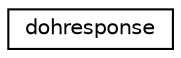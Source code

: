 digraph "Graphical Class Hierarchy"
{
  edge [fontname="Helvetica",fontsize="10",labelfontname="Helvetica",labelfontsize="10"];
  node [fontname="Helvetica",fontsize="10",shape=record];
  rankdir="LR";
  Node0 [label="dohresponse",height=0.2,width=0.4,color="black", fillcolor="white", style="filled",URL="$structdohresponse.html"];
}
